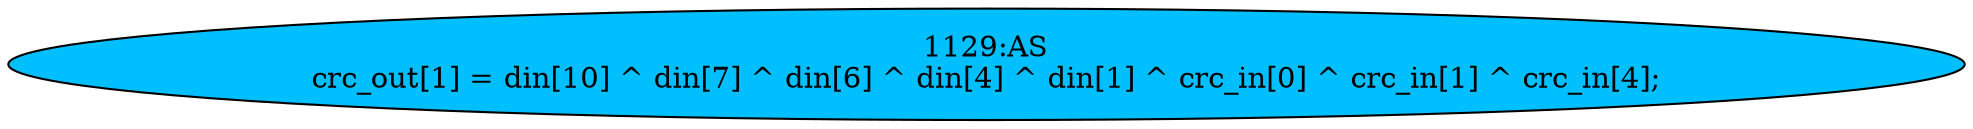 strict digraph "" {
	node [label="\N"];
	"1129:AS"	 [ast="<pyverilog.vparser.ast.Assign object at 0x7f0647e52610>",
		def_var="['crc_out']",
		fillcolor=deepskyblue,
		label="1129:AS
crc_out[1] = din[10] ^ din[7] ^ din[6] ^ din[4] ^ din[1] ^ crc_in[0] ^ crc_in[1] ^ crc_in[4];",
		statements="[]",
		style=filled,
		typ=Assign,
		use_var="['din', 'din', 'din', 'din', 'din', 'crc_in', 'crc_in', 'crc_in']"];
}
